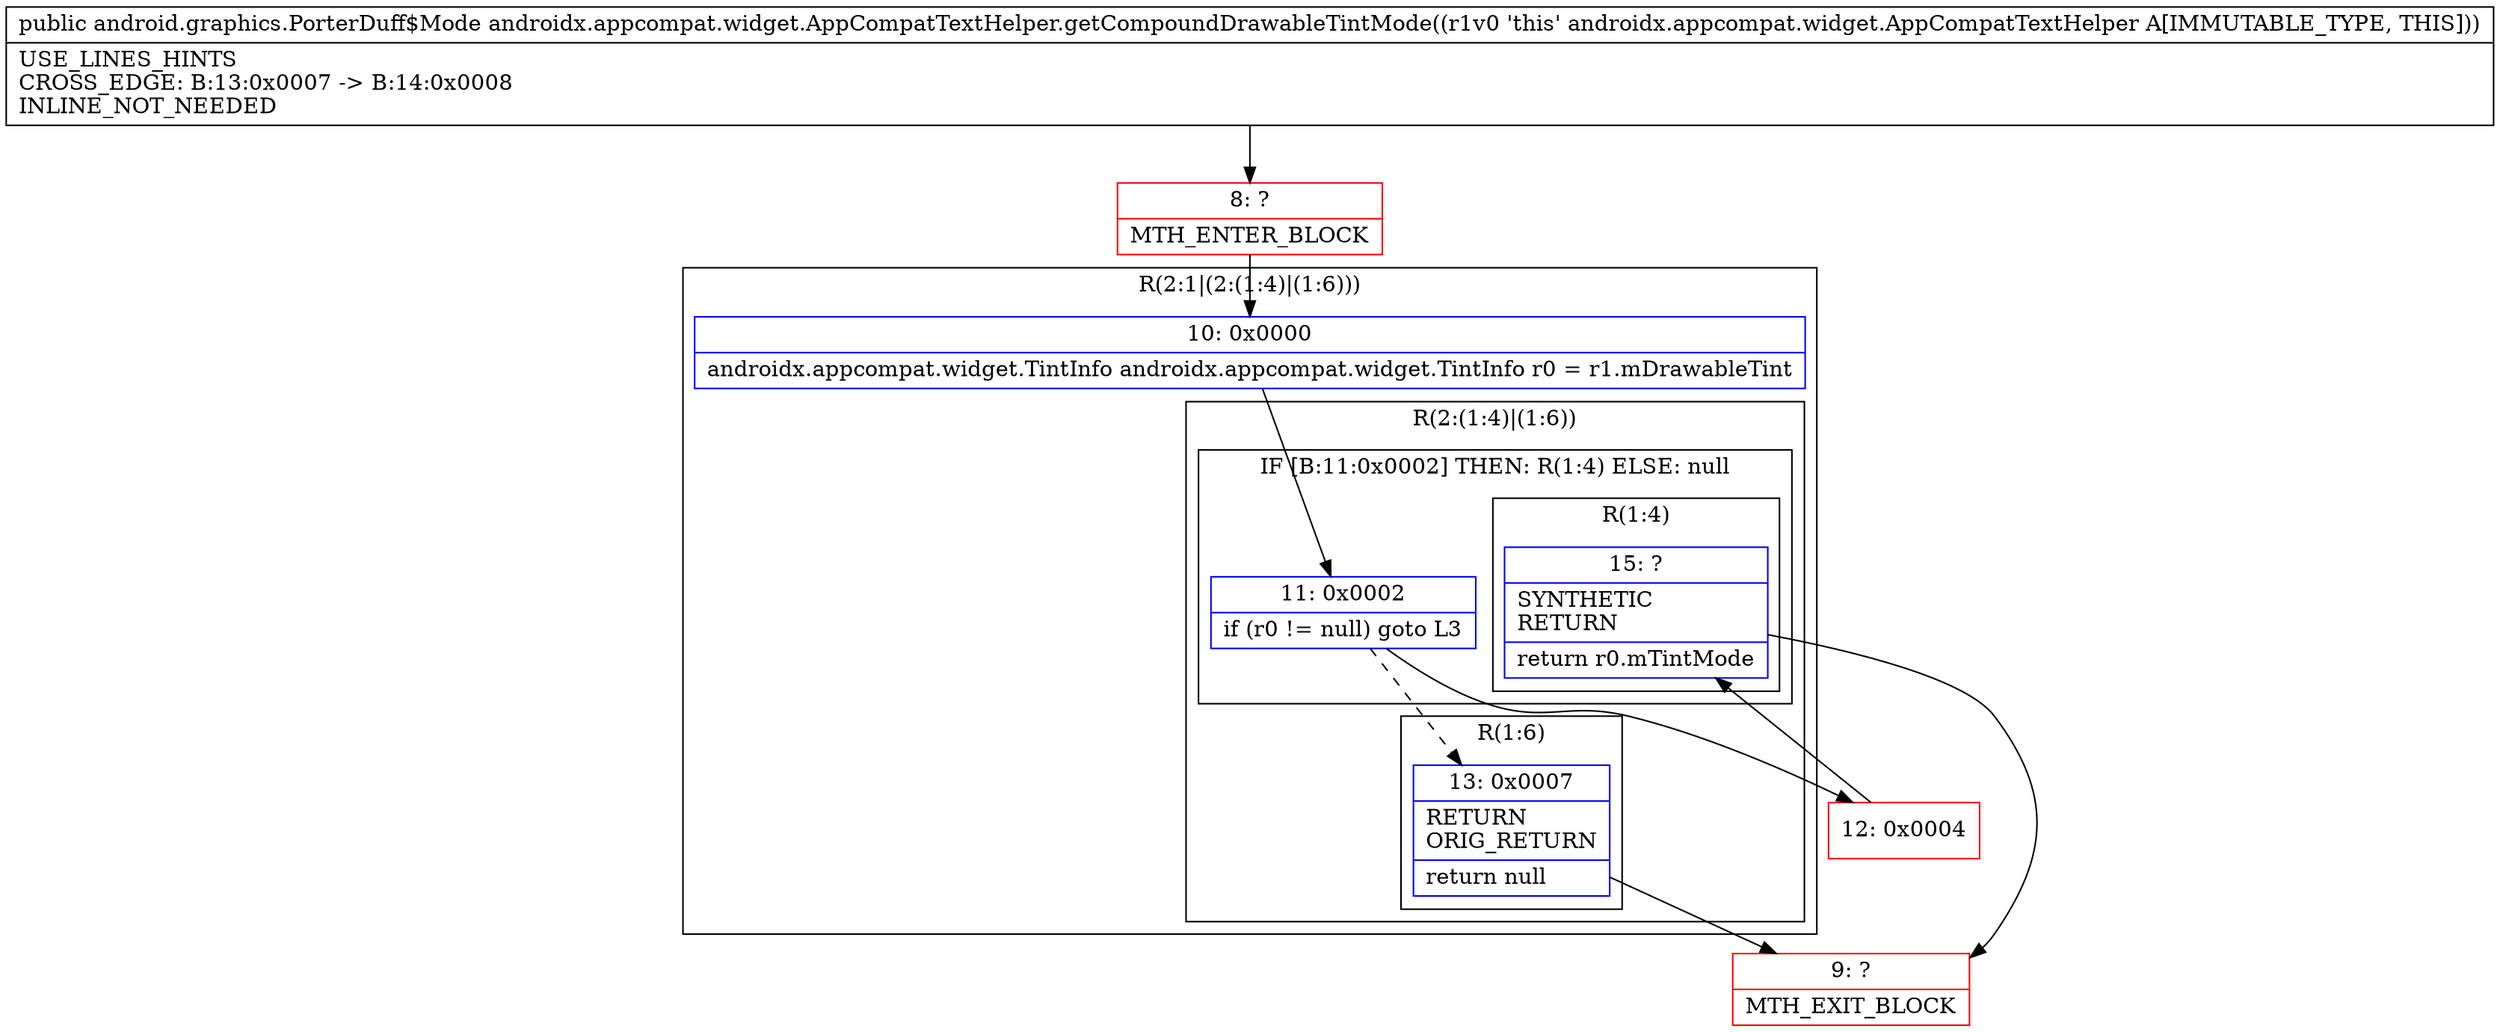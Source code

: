 digraph "CFG forandroidx.appcompat.widget.AppCompatTextHelper.getCompoundDrawableTintMode()Landroid\/graphics\/PorterDuff$Mode;" {
subgraph cluster_Region_1372180641 {
label = "R(2:1|(2:(1:4)|(1:6)))";
node [shape=record,color=blue];
Node_10 [shape=record,label="{10\:\ 0x0000|androidx.appcompat.widget.TintInfo androidx.appcompat.widget.TintInfo r0 = r1.mDrawableTint\l}"];
subgraph cluster_Region_1929420424 {
label = "R(2:(1:4)|(1:6))";
node [shape=record,color=blue];
subgraph cluster_IfRegion_183542879 {
label = "IF [B:11:0x0002] THEN: R(1:4) ELSE: null";
node [shape=record,color=blue];
Node_11 [shape=record,label="{11\:\ 0x0002|if (r0 != null) goto L3\l}"];
subgraph cluster_Region_1317969662 {
label = "R(1:4)";
node [shape=record,color=blue];
Node_15 [shape=record,label="{15\:\ ?|SYNTHETIC\lRETURN\l|return r0.mTintMode\l}"];
}
}
subgraph cluster_Region_2089245387 {
label = "R(1:6)";
node [shape=record,color=blue];
Node_13 [shape=record,label="{13\:\ 0x0007|RETURN\lORIG_RETURN\l|return null\l}"];
}
}
}
Node_8 [shape=record,color=red,label="{8\:\ ?|MTH_ENTER_BLOCK\l}"];
Node_12 [shape=record,color=red,label="{12\:\ 0x0004}"];
Node_9 [shape=record,color=red,label="{9\:\ ?|MTH_EXIT_BLOCK\l}"];
MethodNode[shape=record,label="{public android.graphics.PorterDuff$Mode androidx.appcompat.widget.AppCompatTextHelper.getCompoundDrawableTintMode((r1v0 'this' androidx.appcompat.widget.AppCompatTextHelper A[IMMUTABLE_TYPE, THIS]))  | USE_LINES_HINTS\lCROSS_EDGE: B:13:0x0007 \-\> B:14:0x0008\lINLINE_NOT_NEEDED\l}"];
MethodNode -> Node_8;Node_10 -> Node_11;
Node_11 -> Node_12;
Node_11 -> Node_13[style=dashed];
Node_15 -> Node_9;
Node_13 -> Node_9;
Node_8 -> Node_10;
Node_12 -> Node_15;
}

